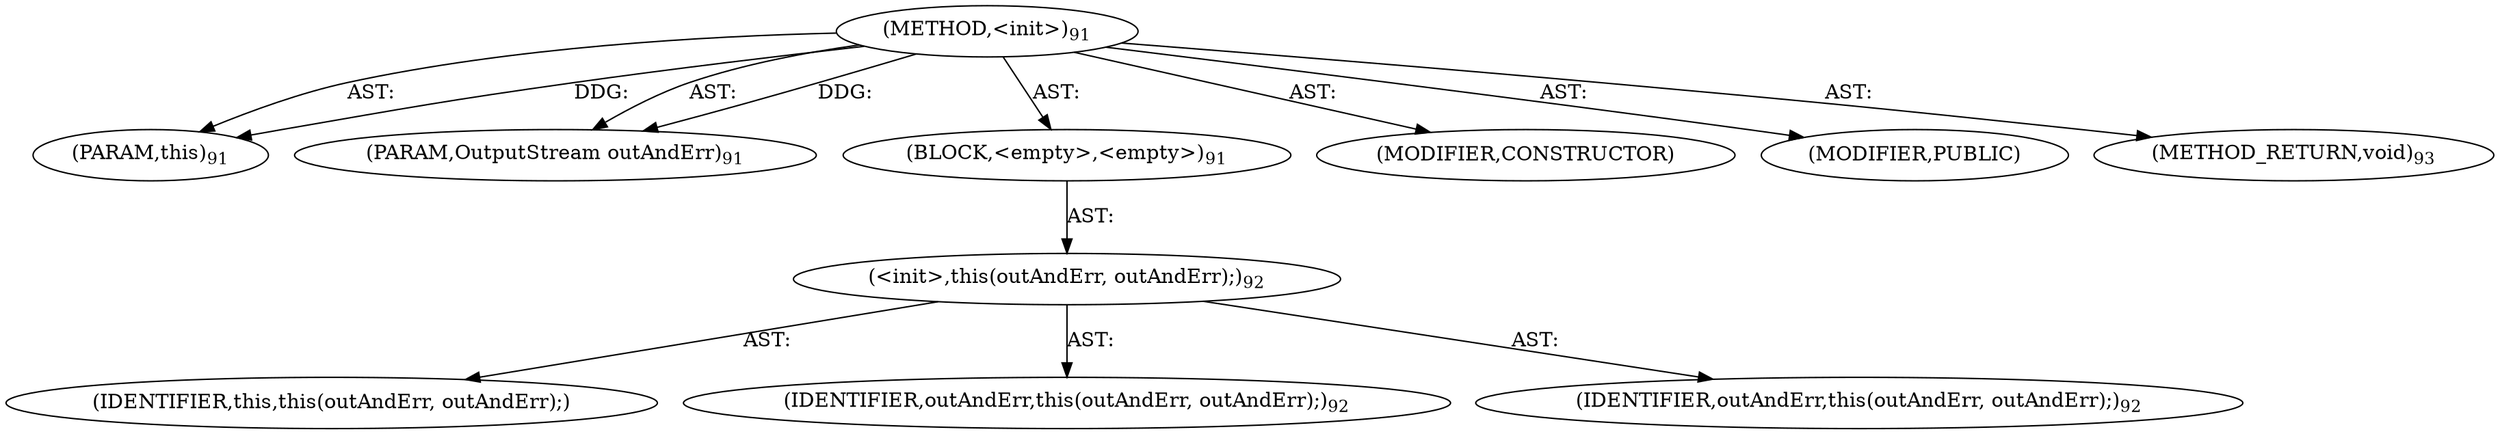 digraph "&lt;init&gt;" {  
"111669149698" [label = <(METHOD,&lt;init&gt;)<SUB>91</SUB>> ]
"115964117000" [label = <(PARAM,this)<SUB>91</SUB>> ]
"115964117004" [label = <(PARAM,OutputStream outAndErr)<SUB>91</SUB>> ]
"25769803778" [label = <(BLOCK,&lt;empty&gt;,&lt;empty&gt;)<SUB>91</SUB>> ]
"30064771073" [label = <(&lt;init&gt;,this(outAndErr, outAndErr);)<SUB>92</SUB>> ]
"68719476746" [label = <(IDENTIFIER,this,this(outAndErr, outAndErr);)> ]
"68719476750" [label = <(IDENTIFIER,outAndErr,this(outAndErr, outAndErr);)<SUB>92</SUB>> ]
"68719476751" [label = <(IDENTIFIER,outAndErr,this(outAndErr, outAndErr);)<SUB>92</SUB>> ]
"133143986186" [label = <(MODIFIER,CONSTRUCTOR)> ]
"133143986187" [label = <(MODIFIER,PUBLIC)> ]
"128849018882" [label = <(METHOD_RETURN,void)<SUB>93</SUB>> ]
  "111669149698" -> "115964117000"  [ label = "AST: "] 
  "111669149698" -> "115964117004"  [ label = "AST: "] 
  "111669149698" -> "25769803778"  [ label = "AST: "] 
  "111669149698" -> "133143986186"  [ label = "AST: "] 
  "111669149698" -> "133143986187"  [ label = "AST: "] 
  "111669149698" -> "128849018882"  [ label = "AST: "] 
  "25769803778" -> "30064771073"  [ label = "AST: "] 
  "30064771073" -> "68719476746"  [ label = "AST: "] 
  "30064771073" -> "68719476750"  [ label = "AST: "] 
  "30064771073" -> "68719476751"  [ label = "AST: "] 
  "111669149698" -> "115964117000"  [ label = "DDG: "] 
  "111669149698" -> "115964117004"  [ label = "DDG: "] 
}
